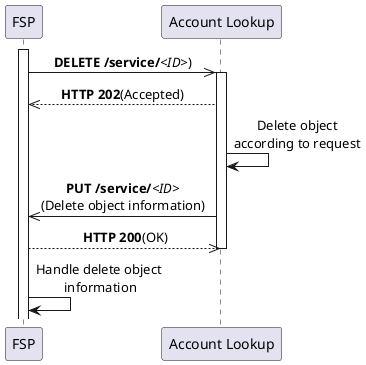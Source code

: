 /'*****
 License
 --------------
 Copyright © 2017 Bill & Melinda Gates Foundation
 The Mojaloop files are made available by the Bill & Melinda Gates Foundation under the Apache License, Version 2.0 (the "License") and you may not use these files except in compliance with the License. You may obtain a copy of the License at
 http://www.apache.org/licenses/LICENSE-2.0
 Unless required by applicable law or agreed to in writing, the Mojaloop files are distributed on an "AS IS" BASIS, WITHOUT WARRANTIES OR CONDITIONS OF ANY KIND, either express or implied. See the License for the specific language governing permissions and limitations under the License.
 Contributors
 --------------
 This is the official list of the Mojaloop project contributors for this file.
 Names of the original copyright holders (individuals or organizations)
 should be listed with a '*' in the first column. People who have
 contributed from an organization can be listed under the organization
 that actually holds the copyright for their contributions (see the
 Gates Foundation organization for an example). Those individuals should have
 their names indented and be marked with a '-'. Email address can be added
 optionally within square brackets <email>.
 * Gates Foundation
 - Name Surname <name.surname@gatesfoundation.com>

 * Henk Kodde <henk.kodde@modusbox.com>
 --------------
 ******'/

@startuml
' declaring skinparam
skinparam sequenceMessageAlign center

' declare title
' title HTTP DELETE call flow

' Actor Keys:
' participant - FSP or Switch

' declare actors
participant "FSP" as FSP
participant "Account Lookup" as ALS

' start flow

activate FSP
FSP ->> ALS: **DELETE /service/**//<ID>//)
activate ALS
FSP <<-- ALS: **HTTP 202**(Accepted)
ALS -> ALS: Delete object\naccording to request
FSP <<- ALS: **PUT /service/**//<ID>//\n(Delete object information)
FSP -->> ALS: **HTTP 200**(OK)
deactivate ALS
FSP -> FSP: Handle delete object\n information
' deactivate FSP
@enduml
